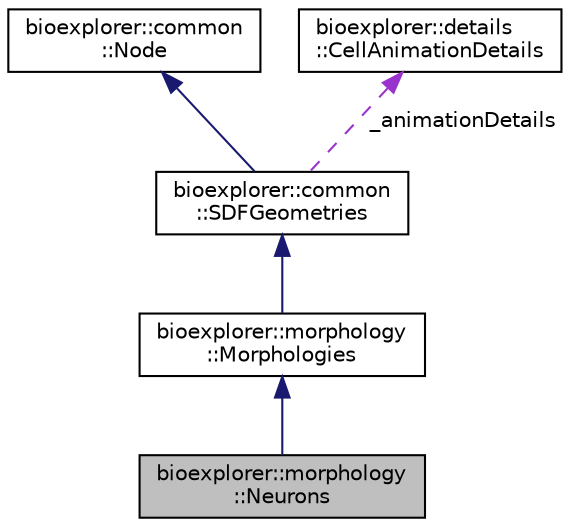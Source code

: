 digraph "bioexplorer::morphology::Neurons"
{
 // LATEX_PDF_SIZE
  edge [fontname="Helvetica",fontsize="10",labelfontname="Helvetica",labelfontsize="10"];
  node [fontname="Helvetica",fontsize="10",shape=record];
  Node1 [label="bioexplorer::morphology\l::Neurons",height=0.2,width=0.4,color="black", fillcolor="grey75", style="filled", fontcolor="black",tooltip=" "];
  Node2 -> Node1 [dir="back",color="midnightblue",fontsize="10",style="solid",fontname="Helvetica"];
  Node2 [label="bioexplorer::morphology\l::Morphologies",height=0.2,width=0.4,color="black", fillcolor="white", style="filled",URL="$dc/dbc/classbioexplorer_1_1morphology_1_1Morphologies.html",tooltip="The Morphologies class."];
  Node3 -> Node2 [dir="back",color="midnightblue",fontsize="10",style="solid",fontname="Helvetica"];
  Node3 [label="bioexplorer::common\l::SDFGeometries",height=0.2,width=0.4,color="black", fillcolor="white", style="filled",URL="$d1/d1c/classbioexplorer_1_1common_1_1SDFGeometries.html",tooltip="The SDFGeometries abstract class is used as a parent to any assembly that potentially requires the si..."];
  Node4 -> Node3 [dir="back",color="midnightblue",fontsize="10",style="solid",fontname="Helvetica"];
  Node4 [label="bioexplorer::common\l::Node",height=0.2,width=0.4,color="black", fillcolor="white", style="filled",URL="$d7/d93/classbioexplorer_1_1common_1_1Node.html",tooltip="The Node class."];
  Node5 -> Node3 [dir="back",color="darkorchid3",fontsize="10",style="dashed",label=" _animationDetails" ,fontname="Helvetica"];
  Node5 [label="bioexplorer::details\l::CellAnimationDetails",height=0.2,width=0.4,color="black", fillcolor="white", style="filled",URL="$d1/dd0/structbioexplorer_1_1details_1_1CellAnimationDetails.html",tooltip=" "];
}

